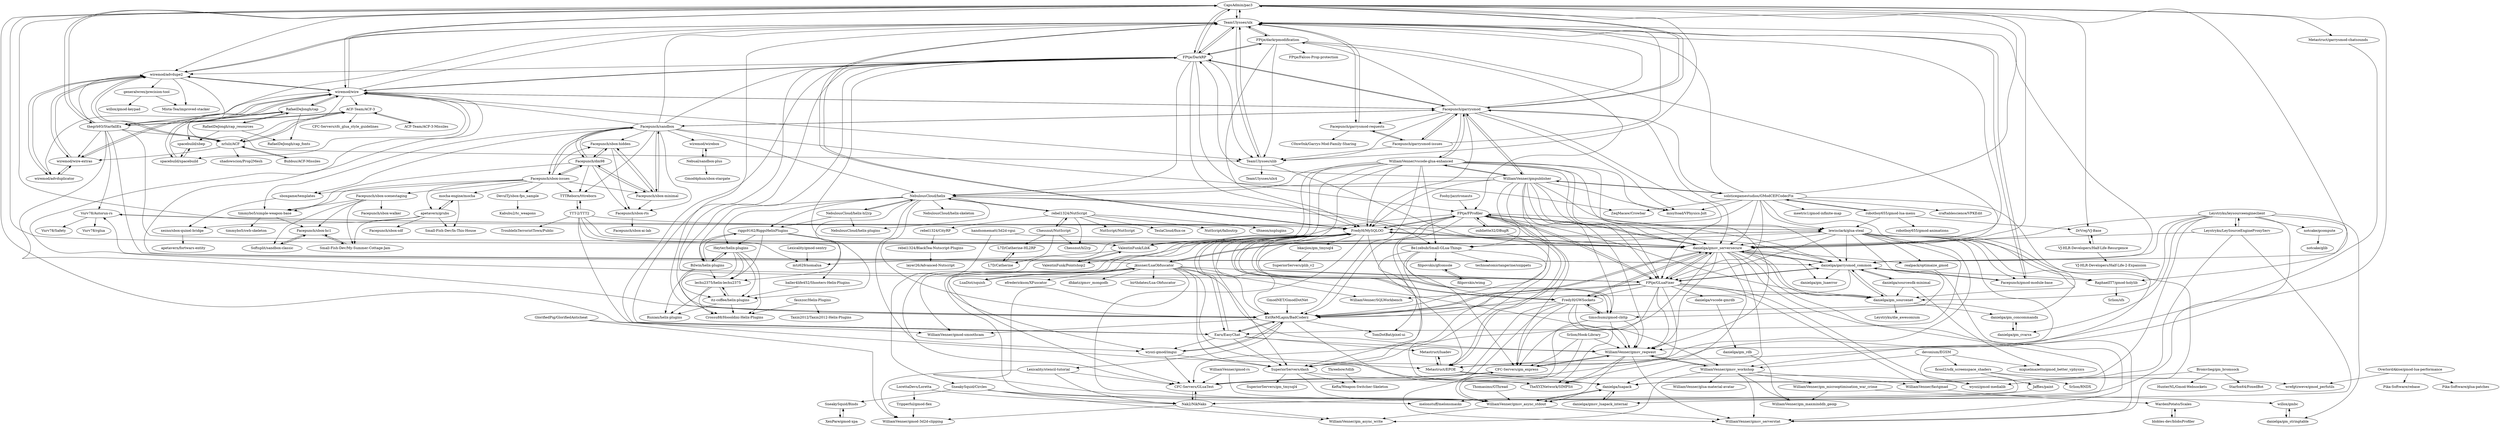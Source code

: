 digraph G {
"CapsAdmin/pac3" -> "TeamUlysses/ulx"
"CapsAdmin/pac3" -> "TeamUlysses/ulib"
"CapsAdmin/pac3" -> "wiremod/advdupe2"
"CapsAdmin/pac3" -> "FredyH/MySQLOO"
"CapsAdmin/pac3" -> "wiremod/wire"
"CapsAdmin/pac3" -> "thegrb93/StarfallEx"
"CapsAdmin/pac3" -> "ValentinFunk/LibK"
"CapsAdmin/pac3" -> "danielga/gmsv_serversecure"
"CapsAdmin/pac3" -> "Facepunch/garrysmod"
"CapsAdmin/pac3" -> "Earu/EasyChat"
"CapsAdmin/pac3" -> "danielga/garrysmod_common"
"CapsAdmin/pac3" -> "Metastruct/garrysmod-chatsounds"
"CapsAdmin/pac3" -> "FPtje/DarkRP"
"CapsAdmin/pac3" -> "DrVrej/VJ-Base"
"CapsAdmin/pac3" -> "Metastruct/EPOE"
"TTT-2/TTT2" -> "TTTReborn/tttreborn"
"TTT-2/TTT2" -> "danielga/gmsv_serversecure"
"TTT-2/TTT2" -> "FredyH/MySQLOO"
"TTT-2/TTT2" -> "Earu/EasyChat"
"TTT-2/TTT2" -> "ValentinFunk/LibK"
"TTT-2/TTT2" -> "mtz629/nomalua"
"TTT-2/TTT2" -> "TroubleInTerroristTown/Public" ["e"=1]
"SneakySquid/Circles" -> "Nak2/NikNaks"
"SneakySquid/Circles" -> "SneakySquid/Binds"
"SneakySquid/Circles" -> "melonstuff/melonsmasks"
"SneakySquid/Circles" -> "WilliamVenner/gm_async_write"
"GlorifiedPig/GlorifiedAnticheat" -> "WilliamVenner/gmod-3d2d-clipping"
"GlorifiedPig/GlorifiedAnticheat" -> "WilliamVenner/gmod-smoothcam"
"lewisclark/glua-steal" -> "danielga/gmsv_serversecure"
"lewisclark/glua-steal" -> "Vurv78/Autorun-rs"
"lewisclark/glua-steal" -> "danielga/garrysmod_common"
"lewisclark/glua-steal" -> "danielga/gm_sourcenet"
"lewisclark/glua-steal" -> "Be1zebub/Small-GLua-Things"
"lewisclark/glua-steal" -> "SuperiorServers/dash"
"lewisclark/glua-steal" -> "Earu/EasyChat"
"lewisclark/glua-steal" -> "WilliamVenner/gmsv_reqwest"
"lewisclark/glua-steal" -> "ExtReMLapin/BadCoderz"
"lewisclark/glua-steal" -> "realpack/optimaize_gmod"
"lewisclark/glua-steal" -> "WilliamVenner/gmsv_serverstat"
"lewisclark/glua-steal" -> "Facepunch/gmod-module-base"
"lewisclark/glua-steal" -> "FPtje/GLuaFixer"
"lewisclark/glua-steal" -> "RaphaelIT7/gmod-holylib"
"lewisclark/glua-steal" -> "jkusner/LuaObfuscator"
"danielga/luapack" -> "danielga/gmsv_luapack_internal"
"danielga/luapack" -> "WilliamVenner/gmsv_async_stdout"
"solsticegamestudios/GModCEFCodecFix" -> "robotboy655/gmod-lua-menu"
"solsticegamestudios/GModCEFCodecFix" -> "misyltoad/VPhysics-Jolt" ["e"=1]
"solsticegamestudios/GModCEFCodecFix" -> "lewisclark/glua-steal"
"solsticegamestudios/GModCEFCodecFix" -> "WilliamVenner/gmpublisher"
"solsticegamestudios/GModCEFCodecFix" -> "FredyH/MySQLOO"
"solsticegamestudios/GModCEFCodecFix" -> "danielga/gmsv_serversecure"
"solsticegamestudios/GModCEFCodecFix" -> "Facepunch/garrysmod"
"solsticegamestudios/GModCEFCodecFix" -> "CapsAdmin/pac3"
"solsticegamestudios/GModCEFCodecFix" -> "timschumi/gmod-chttp"
"solsticegamestudios/GModCEFCodecFix" -> "TeamUlysses/ulx"
"solsticegamestudios/GModCEFCodecFix" -> "WilliamVenner/gmsv_workshop"
"solsticegamestudios/GModCEFCodecFix" -> "FPtje/GLuaFixer"
"solsticegamestudios/GModCEFCodecFix" -> "ZeqMacaw/Crowbar" ["e"=1]
"solsticegamestudios/GModCEFCodecFix" -> "craftablescience/VPKEdit" ["e"=1]
"solsticegamestudios/GModCEFCodecFix" -> "meetric1/gmod-infinite-map" ["e"=1]
"RafaelDeJongh/cap" -> "RafaelDeJongh/cap_resources"
"RafaelDeJongh/cap" -> "RafaelDeJongh/cap_fonts"
"RafaelDeJongh/cap" -> "spacebuild/spacebuild"
"RafaelDeJongh/cap" -> "spacebuild/sbep"
"RafaelDeJongh/cap" -> "wiremod/wire"
"RafaelDeJongh/cap_resources" -> "RafaelDeJongh/cap"
"RafaelDeJongh/cap_resources" -> "RafaelDeJongh/cap_fonts"
"RafaelDeJongh/cap_resources" -> "spacebuild/sbep"
"Facepunch/garrysmod-issues" -> "Facepunch/garrysmod-requests"
"Facepunch/garrysmod-issues" -> "TeamUlysses/ulx"
"Facepunch/garrysmod-issues" -> "Facepunch/garrysmod"
"Facepunch/garrysmod-issues" -> "TeamUlysses/ulib"
"FPtje/darkrpmodification" -> "FPtje/DarkRP"
"FPtje/darkrpmodification" -> "FPtje/Falcos-Prop-protection"
"FPtje/darkrpmodification" -> "TeamUlysses/ulx"
"FPtje/darkrpmodification" -> "FredyH/MySQLOO"
"FPtje/darkrpmodification" -> "TeamUlysses/ulib"
"FPtje/darkrpmodification" -> "FPtje/FProfiler"
"FPtje/darkrpmodification" -> "danielga/gmsv_serversecure"
"FredyH/GWSockets" -> "FredyH/MySQLOO"
"FredyH/GWSockets" -> "danielga/gmsv_serversecure"
"FredyH/GWSockets" -> "timschumi/gmod-chttp"
"FredyH/GWSockets" -> "CFC-Servers/GLuaTest"
"FredyH/GWSockets" -> "WilliamVenner/gmsv_reqwest"
"FredyH/GWSockets" -> "WilliamVenner/gmsv_workshop"
"FredyH/GWSockets" -> "WilliamVenner/gmsv_serverstat"
"FredyH/GWSockets" -> "ExtReMLapin/BadCoderz"
"FredyH/GWSockets" -> "CFC-Servers/gm_express"
"wiremod/advdupe2" -> "wiremod/wire-extras"
"wiremod/advdupe2" -> "wiremod/advduplicator"
"wiremod/advdupe2" -> "wiremod/wire"
"wiremod/advdupe2" -> "nrlulz/ACF"
"wiremod/advdupe2" -> "TeamUlysses/ulx"
"wiremod/advdupe2" -> "Mista-Tea/improved-stacker"
"wiremod/advdupe2" -> "TeamUlysses/ulib"
"wiremod/advdupe2" -> "generalwrex/precision-tool"
"LorettaDevs/Loretta" -> "Tripperful/gmod-flex"
"LorettaDevs/Loretta" -> "Nak2/NikNaks"
"Facepunch/garrysmod-requests" -> "Facepunch/garrysmod-issues"
"Facepunch/garrysmod-requests" -> "C0nw0nk/Garrys-Mod-Family-Sharing"
"Facepunch/garrysmod-requests" -> "TeamUlysses/ulx"
"danielga/gmsv_luapack_internal" -> "danielga/luapack"
"Threebow/tdlib" -> "Kefta/Weapon-Switcher-Skeleton"
"Lexicality/stencil-tutorial" -> "Nak2/NikNaks"
"Lexicality/stencil-tutorial" -> "CFC-Servers/GLuaTest"
"Lexicality/stencil-tutorial" -> "WilliamVenner/gmod-3d2d-clipping"
"wyozi-gmod/imgui" -> "ExtReMLapin/BadCoderz"
"wyozi-gmod/imgui" -> "CFC-Servers/GLuaTest"
"wyozi-gmod/imgui" -> "SuperiorServers/dash"
"VJ-HLR-Developers/Half-Life-Resurgence" -> "DrVrej/VJ-Base"
"VJ-HLR-Developers/Half-Life-Resurgence" -> "VJ-HLR-Developers/Half-Life-2-Expansion"
"Chessnut/NutScript" -> "rebel1324/NutScript"
"Chessnut/NutScript" -> "Chessnut/hl2rp"
"Chessnut/NutScript" -> "L7D/Catherine"
"Chessnut/NutScript" -> "L7D/Catherine-HL2RP"
"NebulousCloud/helix-hl2rp" -> "NebulousCloud/helix"
"NebulousCloud/helix-hl2rp" -> "NebulousCloud/helix-plugins"
"NebulousCloud/helix-hl2rp" -> "riggs9162/RiggsHelixPlugins"
"ValentinFunk/LibK" -> "ValentinFunk/Pointshop2"
"ValentinFunk/LibK" -> "mtz629/nomalua"
"GmodNET/GmodDotNet" -> "ExtReMLapin/BadCoderz"
"Bromvlieg/gm_bromsock" -> "Starfox64/FoxedBot"
"Bromvlieg/gm_bromsock" -> "HunterNL/Gmod-Websockets"
"Bromvlieg/gm_bromsock" -> "wyozi/gmod-medialib"
"oubliette32/DBugR" -> "FPtje/FProfiler"
"oubliette32/DBugR" -> "danielga/luapack"
"Foohy/jazztronauts" -> "FPtje/FProfiler"
"generalwrex/precision-tool" -> "willox/gmod-keypad"
"generalwrex/precision-tool" -> "Mista-Tea/improved-stacker"
"Thomasims/GThread" -> "WilliamVenner/gmsv_async_stdout"
"ValentinFunk/Pointshop2" -> "ValentinFunk/LibK"
"handsomematt/3d2d-vgui" -> "danielga/gmsv_serversecure"
"handsomematt/3d2d-vgui" -> "SneakySquid/Circles"
"Lexicality/gmod-sentry" -> "mtz629/nomalua"
"notcake/gcompute" -> "notcake/glib"
"Tripperful/gmod-flex" -> "WilliamVenner/gmod-3d2d-clipping"
"Be1zebub/Small-GLua-Things" -> "TomDotBat/pixel-ui"
"Be1zebub/Small-GLua-Things" -> "CFC-Servers/gm_express"
"Be1zebub/Small-GLua-Things" -> "SuperiorServers/dash"
"Be1zebub/Small-GLua-Things" -> "CFC-Servers/GLuaTest"
"Be1zebub/Small-GLua-Things" -> "technoatomictangerine/snippets"
"Be1zebub/Small-GLua-Things" -> "filipovskis/gfconsole"
"Leystryku/LeySourceEngineProxyServ" -> "Leystryku/leysourceengineclient"
"Leystryku/LeySourceEngineProxyServ" -> "danielga/luapack"
"Leystryku/LeySourceEngineProxyServ" -> "danielga/gmsv_serversecure"
"Leystryku/LeySourceEngineProxyServ" -> "danielga/gmsv_luapack_internal"
"robotboy655/gmod-lua-menu" -> "robotboy655/gmod-animations" ["e"=1]
"robotboy655/gmod-lua-menu" -> "solsticegamestudios/GModCEFCodecFix"
"robotboy655/gmod-lua-menu" -> "lewisclark/glua-steal"
"robotboy655/gmod-lua-menu" -> "DrVrej/VJ-Base"
"Srlion/Hook-Library" -> "WilliamVenner/gmsv_reqwest"
"Srlion/Hook-Library" -> "CFC-Servers/gm_express"
"Srlion/Hook-Library" -> "WilliamVenner/gmsv_async_stdout"
"ACF-Team/ACF-3" -> "ACF-Team/ACF-3-Missiles"
"ACF-Team/ACF-3" -> "thegrb93/StarfallEx"
"ACF-Team/ACF-3" -> "CFC-Servers/cfc_glua_style_guidelines"
"ACF-Team/ACF-3" -> "nrlulz/ACF"
"Metastruct/EPOE" -> "Metastruct/luadev"
"Metastruct/EPOE" -> "danielga/luapack"
"Metastruct/EPOE" -> "FPtje/FProfiler"
"Metastruct/EPOE" -> "wyozi/gmod-medialib"
"FredyH/MySQLOO" -> "FredyH/GWSockets"
"FredyH/MySQLOO" -> "danielga/gmsv_serversecure"
"FredyH/MySQLOO" -> "timschumi/gmod-chttp"
"FredyH/MySQLOO" -> "bkacjios/gm_tmysql4"
"FredyH/MySQLOO" -> "Earu/EasyChat"
"FredyH/MySQLOO" -> "SuperiorServers/dash"
"FredyH/MySQLOO" -> "Metastruct/EPOE"
"FredyH/MySQLOO" -> "FPtje/FProfiler"
"FredyH/MySQLOO" -> "TeamUlysses/ulx"
"FredyH/MySQLOO" -> "ValentinFunk/LibK"
"FredyH/MySQLOO" -> "ValentinFunk/Pointshop2"
"FredyH/MySQLOO" -> "WilliamVenner/gmsv_async_stdout"
"FredyH/MySQLOO" -> "WilliamVenner/gmsv_reqwest"
"FredyH/MySQLOO" -> "ExtReMLapin/BadCoderz"
"FredyH/MySQLOO" -> "danielga/garrysmod_common"
"fauxzor/Helix-Plugins" -> "Taxin2012/Taxin2012-Helix-Plugins"
"fauxzor/Helix-Plugins" -> "Crossu88/Hoooldini-Helix-Plugins"
"lechu2375/helix-lechu2375" -> "itz-coffee/helix-plugins"
"lechu2375/helix-lechu2375" -> "Runian/helix-plugins"
"lechu2375/helix-lechu2375" -> "Crossu88/Hoooldini-Helix-Plugins"
"Heyter/helix-plugins" -> "lechu2375/helix-lechu2375"
"Heyter/helix-plugins" -> "itz-coffee/helix-plugins"
"Heyter/helix-plugins" -> "Crossu88/Hoooldini-Helix-Plugins"
"Heyter/helix-plugins" -> "Bilwin/helix-plugins"
"Heyter/helix-plugins" -> "Runian/helix-plugins"
"timschumi/gmod-chttp" -> "TheXYZNetwork/SIMPSit"
"timschumi/gmod-chttp" -> "WilliamVenner/gmsv_reqwest"
"timschumi/gmod-chttp" -> "WilliamVenner/gmsv_async_stdout"
"timschumi/gmod-chttp" -> "FredyH/MySQLOO"
"timschumi/gmod-chttp" -> "FredyH/GWSockets"
"SneakySquid/Binds" -> "XenPare/gmod-xpa"
"realpack/optimaize_gmod" -> "WilliamVenner/gmsv_serverstat"
"Bubbus/ACF-Missiles" -> "nrlulz/ACF"
"ExtReMLapin/BadCoderz" -> "wyozi-gmod/imgui"
"ExtReMLapin/BadCoderz" -> "TheXYZNetwork/SIMPSit"
"ExtReMLapin/BadCoderz" -> "TomDotBat/pixel-ui"
"ExtReMLapin/BadCoderz" -> "danielga/gmsv_serversecure"
"ExtReMLapin/BadCoderz" -> "WilliamVenner/gmod-smoothcam"
"ExtReMLapin/BadCoderz" -> "Lexicality/stencil-tutorial"
"ExtReMLapin/BadCoderz" -> "Earu/EasyChat"
"ACF-Team/ACF-3-Missiles" -> "ACF-Team/ACF-3"
"WilliamVenner/vscode-glua-enhanced" -> "WilliamVenner/gmpublisher"
"WilliamVenner/vscode-glua-enhanced" -> "NebulousCloud/helix"
"WilliamVenner/vscode-glua-enhanced" -> "WilliamVenner/gmsv_reqwest"
"WilliamVenner/vscode-glua-enhanced" -> "FPtje/GLuaFixer"
"WilliamVenner/vscode-glua-enhanced" -> "WilliamVenner/gmsv_async_stdout"
"WilliamVenner/vscode-glua-enhanced" -> "CFC-Servers/GLuaTest"
"WilliamVenner/vscode-glua-enhanced" -> "ExtReMLapin/BadCoderz"
"WilliamVenner/vscode-glua-enhanced" -> "misyltoad/VPhysics-Jolt" ["e"=1]
"WilliamVenner/vscode-glua-enhanced" -> "danielga/gmsv_serversecure"
"WilliamVenner/vscode-glua-enhanced" -> "wyozi-gmod/imgui"
"WilliamVenner/vscode-glua-enhanced" -> "Facepunch/garrysmod"
"WilliamVenner/vscode-glua-enhanced" -> "Be1zebub/Small-GLua-Things"
"WilliamVenner/vscode-glua-enhanced" -> "FredyH/MySQLOO"
"WilliamVenner/vscode-glua-enhanced" -> "danielga/garrysmod_common"
"WilliamVenner/vscode-glua-enhanced" -> "WilliamVenner/gmod-smoothcam"
"FPtje/GLuaFixer" -> "FPtje/FProfiler"
"FPtje/GLuaFixer" -> "danielga/gmsv_serversecure"
"FPtje/GLuaFixer" -> "danielga/garrysmod_common"
"FPtje/GLuaFixer" -> "ExtReMLapin/BadCoderz"
"FPtje/GLuaFixer" -> "WilliamVenner/fastgmad"
"FPtje/GLuaFixer" -> "danielga/vscode-gmrdb"
"FPtje/GLuaFixer" -> "wyozi/gmod-medialib"
"FPtje/GLuaFixer" -> "CFC-Servers/gm_express"
"FPtje/GLuaFixer" -> "FredyH/GWSockets"
"FPtje/GLuaFixer" -> "FredyH/MySQLOO"
"FPtje/GLuaFixer" -> "CFC-Servers/GLuaTest"
"FPtje/GLuaFixer" -> "danielga/gm_sourcenet"
"FPtje/GLuaFixer" -> "WilliamVenner/gmsv_reqwest"
"FPtje/GLuaFixer" -> "WilliamVenner/SQLWorkbench"
"WilliamVenner/gmpublisher" -> "WilliamVenner/vscode-glua-enhanced"
"WilliamVenner/gmpublisher" -> "Facepunch/garrysmod"
"WilliamVenner/gmpublisher" -> "misyltoad/VPhysics-Jolt" ["e"=1]
"WilliamVenner/gmpublisher" -> "FPtje/GLuaFixer"
"WilliamVenner/gmpublisher" -> "solsticegamestudios/GModCEFCodecFix"
"WilliamVenner/gmpublisher" -> "FredyH/MySQLOO"
"WilliamVenner/gmpublisher" -> "danielga/gmsv_serversecure"
"WilliamVenner/gmpublisher" -> "FPtje/DarkRP"
"WilliamVenner/gmpublisher" -> "WilliamVenner/gmsv_reqwest"
"WilliamVenner/gmpublisher" -> "NebulousCloud/helix"
"WilliamVenner/gmpublisher" -> "ExtReMLapin/BadCoderz"
"WilliamVenner/gmpublisher" -> "lewisclark/glua-steal"
"WilliamVenner/gmpublisher" -> "Be1zebub/Small-GLua-Things"
"WilliamVenner/gmpublisher" -> "timschumi/gmod-chttp"
"WilliamVenner/gmpublisher" -> "CFC-Servers/gm_express"
"timmybo5/simple-weapon-base" -> "Facepunch/sbox-hc1"
"timmybo5/simple-weapon-base" -> "timmybo5/swb-skeleton"
"Facepunch/sandbox" -> "Facepunch/dm98"
"Facepunch/sandbox" -> "Facepunch/sbox-issues"
"Facepunch/sandbox" -> "Facepunch/sbox-minimal"
"Facepunch/sandbox" -> "Facepunch/garrysmod"
"Facepunch/sandbox" -> "wiremod/wirebox"
"Facepunch/sandbox" -> "Facepunch/sbox-hidden"
"Facepunch/sandbox" -> "TTTReborn/tttreborn"
"Facepunch/sandbox" -> "Facepunch/sbox-rts"
"Facepunch/sandbox" -> "NebulousCloud/helix"
"Facepunch/sandbox" -> "timmybo5/simple-weapon-base"
"Facepunch/sandbox" -> "FPtje/DarkRP"
"Facepunch/sandbox" -> "wiremod/wire"
"Facepunch/sandbox" -> "sboxgame/templates"
"Facepunch/sandbox" -> "TeamUlysses/ulx"
"Facepunch/sandbox" -> "ZeqMacaw/Crowbar" ["e"=1]
"Vurv78/Autorun-rs" -> "Vurv78/Safety"
"Vurv78/Autorun-rs" -> "Vurv78/rglua"
"Vurv78/Autorun-rs" -> "lewisclark/glua-steal"
"wiremod/wirebox" -> "Nebual/sandbox-plus"
"Facepunch/sbox-issues" -> "Facepunch/sandbox"
"Facepunch/sbox-issues" -> "Facepunch/dm98"
"Facepunch/sbox-issues" -> "Facepunch/sbox-minimal"
"Facepunch/sbox-issues" -> "Facepunch/sbox-hidden"
"Facepunch/sbox-issues" -> "DevulTj/sbox-fps_sample"
"Facepunch/sbox-issues" -> "Facepunch/sbox-scenestaging"
"Facepunch/sbox-issues" -> "timmybo5/simple-weapon-base"
"Facepunch/sbox-issues" -> "sboxgame/templates"
"Facepunch/sbox-issues" -> "TTTReborn/tttreborn"
"Facepunch/sbox-issues" -> "apetavern/grubs"
"Facepunch/sbox-issues" -> "mocha-engine/mocha"
"Facepunch/dm98" -> "Facepunch/sbox-minimal"
"Facepunch/dm98" -> "Facepunch/sbox-hidden"
"Facepunch/dm98" -> "Facepunch/sandbox"
"Facepunch/dm98" -> "Facepunch/sbox-issues"
"Facepunch/dm98" -> "Facepunch/sbox-rts"
"Facepunch/dm98" -> "timmybo5/simple-weapon-base"
"Facepunch/dm98" -> "TTTReborn/tttreborn"
"WilliamVenner/gmsv_reqwest" -> "WilliamVenner/gmsv_serverstat"
"WilliamVenner/gmsv_reqwest" -> "WilliamVenner/gmsv_workshop"
"WilliamVenner/gmsv_reqwest" -> "WilliamVenner/gmsv_async_stdout"
"WilliamVenner/gmsv_reqwest" -> "CFC-Servers/gm_express"
"WilliamVenner/gmsv_reqwest" -> "TheXYZNetwork/SIMPSit"
"Facepunch/sbox-hidden" -> "Facepunch/dm98"
"Facepunch/sbox-hidden" -> "Facepunch/sbox-minimal"
"Facepunch/sbox-hidden" -> "Facepunch/sbox-rts"
"Facepunch/sbox-minimal" -> "Facepunch/dm98"
"Facepunch/sbox-minimal" -> "Facepunch/sbox-hidden"
"Facepunch/sbox-minimal" -> "Facepunch/sbox-rts"
"Facepunch/sbox-minimal" -> "Facepunch/sandbox"
"TTTReborn/tttreborn" -> "TTT-2/TTT2"
"Metastruct/garrysmod-chatsounds" -> "Metastruct/EPOE"
"L7D/Catherine" -> "L7D/Catherine-HL2RP"
"L7D/Catherine-HL2RP" -> "L7D/Catherine"
"Bilwin/helix-plugins" -> "riggs9162/RiggsHelixPlugins"
"Bilwin/helix-plugins" -> "lechu2375/helix-lechu2375"
"Bilwin/helix-plugins" -> "Heyter/helix-plugins"
"Bilwin/helix-plugins" -> "itz-coffee/helix-plugins"
"Bilwin/helix-plugins" -> "Crossu88/Hoooldini-Helix-Plugins"
"riggs9162/RiggsHelixPlugins" -> "Bilwin/helix-plugins"
"riggs9162/RiggsHelixPlugins" -> "lechu2375/helix-lechu2375"
"riggs9162/RiggsHelixPlugins" -> "baller4life452/Shooters-Helix-Plugins"
"riggs9162/RiggsHelixPlugins" -> "itz-coffee/helix-plugins"
"riggs9162/RiggsHelixPlugins" -> "Heyter/helix-plugins"
"baller4life452/Shooters-Helix-Plugins" -> "itz-coffee/helix-plugins"
"itz-coffee/helix-plugins" -> "Runian/helix-plugins"
"itz-coffee/helix-plugins" -> "lechu2375/helix-lechu2375"
"itz-coffee/helix-plugins" -> "Crossu88/Hoooldini-Helix-Plugins"
"WilliamVenner/gmsv_async_stdout" -> "WilliamVenner/gm_async_write"
"WilliamVenner/gmsv_async_stdout" -> "danielga/luapack"
"WilliamVenner/gmsv_async_stdout" -> "WilliamVenner/gmsv_serverstat"
"Nebual/sandbox-plus" -> "wiremod/wirebox"
"Nebual/sandbox-plus" -> "Gmod4phun/sbox-stargate"
"XenPare/gmod-xpa" -> "SneakySquid/Binds"
"danielga/gm_rdb" -> "WilliamVenner/gm_maxminddb_geoip"
"danielga/vscode-gmrdb" -> "danielga/gm_rdb"
"Facepunch/sbox-rts" -> "Facepunch/sbox-ai-lab"
"willox/gmbc" -> "danielga/gm_stringtable"
"filipovskis/gfconsole" -> "filipovskis/wimg"
"Nak2/NikNaks" -> "WilliamVenner/gmod-3d2d-clipping"
"Nak2/NikNaks" -> "CFC-Servers/GLuaTest"
"Nak2/NikNaks" -> "WilliamVenner/gm_async_write"
"apetavern/grubs" -> "Small-Fish-Dev/In-This-House"
"apetavern/grubs" -> "mocha-engine/mocha"
"apetavern/grubs" -> "Facepunch/sbox-sdf"
"apetavern/grubs" -> "Small-Fish-Dev/My-Summer-Cottage-Jam"
"apetavern/grubs" -> "xezno/sbox-quixel-bridge"
"OverlordAkise/gmod-lua-performance" -> "Pika-Software/rebase"
"OverlordAkise/gmod-lua-performance" -> "Pika-Software/glua-patches"
"OverlordAkise/gmod-lua-performance" -> "wrefgtzweve/gmod_perfutils"
"mocha-engine/mocha" -> "apetavern/grubs"
"mocha-engine/mocha" -> "Small-Fish-Dev/In-This-House"
"wiremod/wire" -> "wiremod/advdupe2"
"wiremod/wire" -> "wiremod/wire-extras"
"wiremod/wire" -> "thegrb93/StarfallEx"
"wiremod/wire" -> "wiremod/advduplicator"
"wiremod/wire" -> "Facepunch/garrysmod"
"wiremod/wire" -> "TeamUlysses/ulx"
"wiremod/wire" -> "CapsAdmin/pac3"
"wiremod/wire" -> "nrlulz/ACF"
"wiremod/wire" -> "spacebuild/spacebuild"
"wiremod/wire" -> "RafaelDeJongh/cap"
"wiremod/wire" -> "ACF-Team/ACF-3"
"wiremod/wire" -> "FPtje/DarkRP"
"wiremod/wire" -> "TeamUlysses/ulib"
"wiremod/wire" -> "FPtje/GLuaFixer"
"wiremod/wire" -> "danielga/garrysmod_common"
"danielga/gm_sourcenet" -> "danielga/garrysmod_common"
"danielga/gm_sourcenet" -> "danielga/gmsv_serversecure"
"danielga/gm_sourcenet" -> "danielga/gm_concommandx"
"danielga/gm_sourcenet" -> "Leystryku/die_awesomium"
"WilliamVenner/gm_microoptimisation_war_crime" -> "WilliamVenner/gm_maxminddb_geoip"
"WilliamVenner/gm_microoptimisation_war_crime" -> "willox/gmbc"
"WilliamVenner/gmsv_workshop" -> "WilliamVenner/gm_async_write"
"WilliamVenner/gmsv_workshop" -> "WilliamVenner/gmsv_reqwest"
"WilliamVenner/gmsv_workshop" -> "WilliamVenner/gmsv_serverstat"
"WilliamVenner/gmsv_workshop" -> "WilliamVenner/fastgmad"
"WilliamVenner/gmsv_workshop" -> "WilliamVenner/gm_maxminddb_geoip"
"WilliamVenner/gmsv_workshop" -> "WilliamVenner/gm_microoptimisation_war_crime"
"WilliamVenner/gmsv_workshop" -> "WilliamVenner/glua-material-avatar"
"danielga/gmsv_serversecure" -> "danielga/gm_sourcenet"
"danielga/gmsv_serversecure" -> "danielga/garrysmod_common"
"danielga/gmsv_serversecure" -> "WilliamVenner/gmsv_reqwest"
"danielga/gmsv_serversecure" -> "WilliamVenner/gmsv_serverstat"
"danielga/gmsv_serversecure" -> "WilliamVenner/gmsv_async_stdout"
"danielga/gmsv_serversecure" -> "FredyH/MySQLOO"
"danielga/gmsv_serversecure" -> "SuperiorServers/dash"
"danielga/gmsv_serversecure" -> "danielga/gm_luaerror"
"danielga/gmsv_serversecure" -> "ExtReMLapin/BadCoderz"
"danielga/gmsv_serversecure" -> "FredyH/GWSockets"
"danielga/gmsv_serversecure" -> "danielga/luapack"
"danielga/gmsv_serversecure" -> "FPtje/FProfiler"
"danielga/gmsv_serversecure" -> "realpack/optimaize_gmod"
"danielga/gmsv_serversecure" -> "TheXYZNetwork/SIMPSit"
"danielga/gmsv_serversecure" -> "FPtje/GLuaFixer"
"WilliamVenner/gmod-rs" -> "WilliamVenner/gmsv_async_stdout"
"WilliamVenner/gmod-rs" -> "CFC-Servers/GLuaTest"
"thegrb93/StarfallEx" -> "wiremod/wire"
"thegrb93/StarfallEx" -> "wiremod/wire-extras"
"thegrb93/StarfallEx" -> "ACF-Team/ACF-3"
"thegrb93/StarfallEx" -> "wiremod/advdupe2"
"thegrb93/StarfallEx" -> "TeamUlysses/ulx"
"thegrb93/StarfallEx" -> "CapsAdmin/pac3"
"thegrb93/StarfallEx" -> "nrlulz/ACF"
"thegrb93/StarfallEx" -> "danielga/gmsv_serversecure"
"thegrb93/StarfallEx" -> "danielga/garrysmod_common"
"thegrb93/StarfallEx" -> "ExtReMLapin/BadCoderz"
"thegrb93/StarfallEx" -> "Vurv78/Autorun-rs"
"danielga/garrysmod_common" -> "danielga/sourcesdk-minimal"
"danielga/garrysmod_common" -> "danielga/gm_sourcenet"
"danielga/garrysmod_common" -> "danielga/gmsv_serversecure"
"danielga/garrysmod_common" -> "danielga/gm_luaerror"
"danielga/garrysmod_common" -> "Facepunch/gmod-module-base"
"danielga/garrysmod_common" -> "FPtje/GLuaFixer"
"danielga/garrysmod_common" -> "ExtReMLapin/BadCoderz"
"danielga/garrysmod_common" -> "RaphaelIT7/gmod-holylib"
"TeamUlysses/ulx" -> "TeamUlysses/ulib"
"TeamUlysses/ulx" -> "wiremod/advdupe2"
"TeamUlysses/ulx" -> "CapsAdmin/pac3"
"TeamUlysses/ulx" -> "FredyH/MySQLOO"
"TeamUlysses/ulx" -> "Facepunch/gmod-module-base"
"TeamUlysses/ulx" -> "danielga/gmsv_serversecure"
"TeamUlysses/ulx" -> "ExtReMLapin/BadCoderz"
"TeamUlysses/ulx" -> "Facepunch/garrysmod-requests"
"TeamUlysses/ulx" -> "FPtje/darkrpmodification"
"TeamUlysses/ulx" -> "FPtje/DarkRP"
"TeamUlysses/ulx" -> "danielga/garrysmod_common"
"TeamUlysses/ulib" -> "TeamUlysses/ulx"
"TeamUlysses/ulib" -> "TeamUlysses/ulx4"
"TeamUlysses/ulib" -> "danielga/gmsv_serversecure"
"wiremod/advduplicator" -> "wiremod/wire-extras"
"wiremod/advduplicator" -> "wiremod/advdupe2"
"Metastruct/luadev" -> "Metastruct/EPOE"
"bkacjios/gm_tmysql4" -> "SuperiorServers/plib_v2"
"danielga/gm_stringtable" -> "willox/gmbc"
"CFC-Servers/GLuaTest" -> "CFC-Servers/gm_express"
"CFC-Servers/GLuaTest" -> "Nak2/NikNaks"
"filipovskis/wimg" -> "filipovskis/gfconsole"
"xezno/sbox-quixel-bridge" -> "apetavern/fortwars-entity"
"danielga/gm_cvarsx" -> "danielga/gm_concommandx"
"danielga/gm_concommandx" -> "danielga/gm_cvarsx"
"Leystryku/leysourceengineclient" -> "Leystryku/LeySourceEngineProxyServ"
"Leystryku/leysourceengineclient" -> "danielga/garrysmod_common"
"Leystryku/leysourceengineclient" -> "danielga/gm_sourcenet"
"Leystryku/leysourceengineclient" -> "notcake/gcompute"
"Leystryku/leysourceengineclient" -> "danielga/gmsv_serversecure"
"Leystryku/leysourceengineclient" -> "Nak2/NikNaks"
"Leystryku/leysourceengineclient" -> "danielga/gm_stringtable"
"Leystryku/leysourceengineclient" -> "RaphaelIT7/gmod-holylib"
"Leystryku/leysourceengineclient" -> "danielga/gm_cvarsx"
"Leystryku/leysourceengineclient" -> "danielga/luapack"
"danielga/sourcesdk-minimal" -> "danielga/garrysmod_common"
"danielga/sourcesdk-minimal" -> "danielga/gm_sourcenet"
"danielga/sourcesdk-minimal" -> "miguelmazetto/gmod_better_vphysics"
"spacebuild/spacebuild" -> "spacebuild/sbep"
"spacebuild/spacebuild" -> "RafaelDeJongh/cap"
"FPtje/FProfiler" -> "oubliette32/DBugR"
"FPtje/FProfiler" -> "FPtje/GLuaFixer"
"FPtje/FProfiler" -> "danielga/gmsv_serversecure"
"FPtje/FProfiler" -> "Metastruct/EPOE"
"FPtje/FProfiler" -> "FredyH/MySQLOO"
"FPtje/FProfiler" -> "ExtReMLapin/BadCoderz"
"FPtje/FProfiler" -> "ValentinFunk/LibK"
"FPtje/FProfiler" -> "danielga/garrysmod_common"
"FPtje/FProfiler" -> "FredyH/GWSockets"
"FPtje/FProfiler" -> "SuperiorServers/dash"
"FPtje/FProfiler" -> "danielga/gm_sourcenet"
"LuaDist/squish" -> "jkusner/LuaObfuscator"
"DrVrej/VJ-Base" -> "VJ-HLR-Developers/Half-Life-Resurgence"
"spacebuild/sbep" -> "spacebuild/spacebuild"
"sboxgame/templates" -> "xezno/sbox-quixel-bridge"
"CFC-Servers/gm_express" -> "CFC-Servers/GLuaTest"
"CFC-Servers/gm_express" -> "WilliamVenner/gmsv_reqwest"
"DevulTj/sbox-fps_sample" -> "Kabubu2/tc_weapons"
"jkusner/LuaObfuscator" -> "ExtReMLapin/BadCoderz"
"jkusner/LuaObfuscator" -> "danielga/luapack"
"jkusner/LuaObfuscator" -> "efrederickson/XFuscator" ["e"=1]
"jkusner/LuaObfuscator" -> "WilliamVenner/gmsv_reqwest"
"jkusner/LuaObfuscator" -> "WilliamVenner/gmsv_async_stdout"
"jkusner/LuaObfuscator" -> "LuaDist/squish"
"jkusner/LuaObfuscator" -> "WilliamVenner/SQLWorkbench"
"jkusner/LuaObfuscator" -> "lewisclark/glua-steal"
"jkusner/LuaObfuscator" -> "SuperiorServers/dash"
"jkusner/LuaObfuscator" -> "FPtje/GLuaFixer"
"jkusner/LuaObfuscator" -> "CFC-Servers/GLuaTest"
"jkusner/LuaObfuscator" -> "Vurv78/Autorun-rs"
"jkusner/LuaObfuscator" -> "dhkatz/gmsv_mongodb"
"jkusner/LuaObfuscator" -> "birthdates/Lua-Obfuscator" ["e"=1]
"devonium/EGSM" -> "WilliamVenner/gmsv_workshop"
"devonium/EGSM" -> "ficool2/sdk_screenspace_shaders"
"devonium/EGSM" -> "Nak2/NikNaks"
"devonium/EGSM" -> "miguelmazetto/gmod_better_vphysics"
"SuperiorServers/dash" -> "SuperiorServers/gm_tmysql4"
"SuperiorServers/dash" -> "Kefta/Weapon-Switcher-Skeleton"
"SuperiorServers/dash" -> "WilliamVenner/gmsv_async_stdout"
"SuperiorServers/dash" -> "TheXYZNetwork/SIMPSit"
"FPtje/DarkRP" -> "FPtje/darkrpmodification"
"FPtje/DarkRP" -> "Facepunch/garrysmod"
"FPtje/DarkRP" -> "TeamUlysses/ulx"
"FPtje/DarkRP" -> "FredyH/MySQLOO"
"FPtje/DarkRP" -> "TeamUlysses/ulib"
"FPtje/DarkRP" -> "danielga/gmsv_serversecure"
"FPtje/DarkRP" -> "FPtje/GLuaFixer"
"FPtje/DarkRP" -> "wiremod/wire"
"FPtje/DarkRP" -> "FPtje/FProfiler"
"FPtje/DarkRP" -> "wiremod/advdupe2"
"FPtje/DarkRP" -> "Metastruct/EPOE"
"FPtje/DarkRP" -> "CapsAdmin/pac3"
"FPtje/DarkRP" -> "NebulousCloud/helix"
"FPtje/DarkRP" -> "Earu/EasyChat"
"FPtje/DarkRP" -> "ExtReMLapin/BadCoderz"
"wiremod/wire-extras" -> "wiremod/advdupe2"
"wiremod/wire-extras" -> "wiremod/advduplicator"
"wiremod/wire-extras" -> "wiremod/wire"
"WilliamVenner/fastgmad" -> "WardenPotato/Scales"
"Facepunch/sbox-scenestaging" -> "Facepunch/sbox-hc1"
"Facepunch/sbox-scenestaging" -> "Softsplit/sandbox-classic"
"Facepunch/sbox-scenestaging" -> "Facepunch/sbox-walker"
"Facepunch/sbox-scenestaging" -> "Small-Fish-Dev/My-Summer-Cottage-Jam"
"Facepunch/sbox-scenestaging" -> "timmybo5/simple-weapon-base"
"Facepunch/garrysmod" -> "FPtje/DarkRP"
"Facepunch/garrysmod" -> "TeamUlysses/ulx"
"Facepunch/garrysmod" -> "Facepunch/sandbox"
"Facepunch/garrysmod" -> "wiremod/wire"
"Facepunch/garrysmod" -> "Facepunch/garrysmod-issues"
"Facepunch/garrysmod" -> "WilliamVenner/gmpublisher"
"Facepunch/garrysmod" -> "FredyH/MySQLOO"
"Facepunch/garrysmod" -> "CapsAdmin/pac3"
"Facepunch/garrysmod" -> "TeamUlysses/ulib"
"Facepunch/garrysmod" -> "danielga/gmsv_serversecure"
"Facepunch/garrysmod" -> "Facepunch/garrysmod-requests"
"Facepunch/garrysmod" -> "FPtje/GLuaFixer"
"Facepunch/garrysmod" -> "WilliamVenner/vscode-glua-enhanced"
"Facepunch/garrysmod" -> "misyltoad/VPhysics-Jolt" ["e"=1]
"Facepunch/garrysmod" -> "FPtje/darkrpmodification"
"Small-Fish-Dev/My-Summer-Cottage-Jam" -> "Facepunch/sbox-hc1"
"rebel1324/NutScript" -> "rebel1324/CityRP"
"rebel1324/NutScript" -> "tltneon/nsplugins"
"rebel1324/NutScript" -> "NutScript/NutScript"
"rebel1324/NutScript" -> "NebulousCloud/helix"
"rebel1324/NutScript" -> "Chessnut/NutScript"
"rebel1324/NutScript" -> "TeslaCloud/flux-ce"
"rebel1324/NutScript" -> "Chessnut/hl2rp"
"rebel1324/NutScript" -> "NutScript/falloutrp"
"WardenPotato/Scales" -> "blobles-dev/blobsProfiler"
"nrlulz/ACF" -> "Bubbus/ACF-Missiles"
"nrlulz/ACF" -> "wiremod/advdupe2"
"nrlulz/ACF" -> "wiremod/wire-extras"
"nrlulz/ACF" -> "ACF-Team/ACF-3"
"nrlulz/ACF" -> "shadowscion/Prop2Mesh"
"Softsplit/sandbox-classic" -> "Facepunch/sbox-hc1"
"RaphaelIT7/gmod-holylib" -> "Srlion/sfs"
"Facepunch/gmod-module-base" -> "danielga/garrysmod_common"
"Facepunch/gmod-module-base" -> "TeamUlysses/ulx"
"Facepunch/sbox-hc1" -> "Softsplit/sandbox-classic"
"Facepunch/sbox-hc1" -> "Small-Fish-Dev/My-Summer-Cottage-Jam"
"Jaffies/paint" -> "melonstuff/melonsmasks"
"blobles-dev/blobsProfiler" -> "WardenPotato/Scales"
"ficool2/sdk_screenspace_shaders" -> "Srlion/RNDX"
"ficool2/sdk_screenspace_shaders" -> "wrefgtzweve/gmod_perfutils"
"ficool2/sdk_screenspace_shaders" -> "Jaffies/paint"
"NebulousCloud/helix" -> "NebulousCloud/helix-hl2rp"
"NebulousCloud/helix" -> "rebel1324/NutScript"
"NebulousCloud/helix" -> "danielga/gmsv_serversecure"
"NebulousCloud/helix" -> "Bilwin/helix-plugins"
"NebulousCloud/helix" -> "ExtReMLapin/BadCoderz"
"NebulousCloud/helix" -> "wyozi-gmod/imgui"
"NebulousCloud/helix" -> "NebulousCloud/helix-plugins"
"NebulousCloud/helix" -> "riggs9162/RiggsHelixPlugins"
"NebulousCloud/helix" -> "NebulousCloud/helix-skeleton"
"NebulousCloud/helix" -> "Be1zebub/Small-GLua-Things"
"NebulousCloud/helix" -> "Heyter/helix-plugins"
"NebulousCloud/helix" -> "lechu2375/helix-lechu2375"
"rebel1324/BlackTea-Nutscript-Plugins" -> "layer26/Advanced-Nutscript"
"rebel1324/CityRP" -> "rebel1324/BlackTea-Nutscript-Plugins"
"Earu/EasyChat" -> "ExtReMLapin/BadCoderz"
"Earu/EasyChat" -> "WilliamVenner/gmsv_reqwest"
"Earu/EasyChat" -> "FredyH/MySQLOO"
"Earu/EasyChat" -> "SuperiorServers/dash"
"Earu/EasyChat" -> "Metastruct/luadev"
"Earu/EasyChat" -> "wyozi-gmod/imgui"
"CapsAdmin/pac3" ["l"="-56.584,16.622"]
"TeamUlysses/ulx" ["l"="-56.57,16.627"]
"TeamUlysses/ulib" ["l"="-56.563,16.642"]
"wiremod/advdupe2" ["l"="-56.601,16.653"]
"FredyH/MySQLOO" ["l"="-56.586,16.586"]
"wiremod/wire" ["l"="-56.574,16.656"]
"thegrb93/StarfallEx" ["l"="-56.601,16.632"]
"ValentinFunk/LibK" ["l"="-56.624,16.609"]
"danielga/gmsv_serversecure" ["l"="-56.561,16.571"]
"Facepunch/garrysmod" ["l"="-56.547,16.626"]
"Earu/EasyChat" ["l"="-56.601,16.584"]
"danielga/garrysmod_common" ["l"="-56.553,16.584"]
"Metastruct/garrysmod-chatsounds" ["l"="-56.645,16.616"]
"FPtje/DarkRP" ["l"="-56.573,16.609"]
"DrVrej/VJ-Base" ["l"="-56.493,16.653"]
"Metastruct/EPOE" ["l"="-56.62,16.585"]
"TTT-2/TTT2" ["l"="-56.621,16.635"]
"TTTReborn/tttreborn" ["l"="-56.603,16.7"]
"mtz629/nomalua" ["l"="-56.666,16.632"]
"TroubleInTerroristTown/Public" ["l"="-56.801,17.891"]
"SneakySquid/Circles" ["l"="-56.522,16.435"]
"Nak2/NikNaks" ["l"="-56.542,16.464"]
"SneakySquid/Binds" ["l"="-56.519,16.399"]
"melonstuff/melonsmasks" ["l"="-56.493,16.401"]
"WilliamVenner/gm_async_write" ["l"="-56.537,16.482"]
"GlorifiedPig/GlorifiedAnticheat" ["l"="-56.587,16.453"]
"WilliamVenner/gmod-3d2d-clipping" ["l"="-56.566,16.444"]
"WilliamVenner/gmod-smoothcam" ["l"="-56.586,16.51"]
"lewisclark/glua-steal" ["l"="-56.574,16.559"]
"Vurv78/Autorun-rs" ["l"="-56.632,16.566"]
"danielga/gm_sourcenet" ["l"="-56.533,16.551"]
"Be1zebub/Small-GLua-Things" ["l"="-56.566,16.525"]
"SuperiorServers/dash" ["l"="-56.605,16.546"]
"WilliamVenner/gmsv_reqwest" ["l"="-56.559,16.541"]
"ExtReMLapin/BadCoderz" ["l"="-56.584,16.563"]
"realpack/optimaize_gmod" ["l"="-56.535,16.535"]
"WilliamVenner/gmsv_serverstat" ["l"="-56.546,16.536"]
"Facepunch/gmod-module-base" ["l"="-56.559,16.6"]
"FPtje/GLuaFixer" ["l"="-56.571,16.574"]
"RaphaelIT7/gmod-holylib" ["l"="-56.519,16.536"]
"jkusner/LuaObfuscator" ["l"="-56.607,16.529"]
"danielga/luapack" ["l"="-56.588,16.526"]
"danielga/gmsv_luapack_internal" ["l"="-56.584,16.498"]
"WilliamVenner/gmsv_async_stdout" ["l"="-56.577,16.524"]
"solsticegamestudios/GModCEFCodecFix" ["l"="-56.536,16.599"]
"robotboy655/gmod-lua-menu" ["l"="-56.508,16.616"]
"misyltoad/VPhysics-Jolt" ["l"="-56.025,16.97"]
"WilliamVenner/gmpublisher" ["l"="-56.533,16.575"]
"timschumi/gmod-chttp" ["l"="-56.561,16.559"]
"WilliamVenner/gmsv_workshop" ["l"="-56.513,16.522"]
"ZeqMacaw/Crowbar" ["l"="-56.037,16.941"]
"craftablescience/VPKEdit" ["l"="-56.061,16.954"]
"meetric1/gmod-infinite-map" ["l"="-55.976,17.099"]
"RafaelDeJongh/cap" ["l"="-56.518,16.69"]
"RafaelDeJongh/cap_resources" ["l"="-56.492,16.713"]
"RafaelDeJongh/cap_fonts" ["l"="-56.488,16.698"]
"spacebuild/spacebuild" ["l"="-56.533,16.699"]
"spacebuild/sbep" ["l"="-56.51,16.713"]
"Facepunch/garrysmod-issues" ["l"="-56.53,16.65"]
"Facepunch/garrysmod-requests" ["l"="-56.542,16.664"]
"FPtje/darkrpmodification" ["l"="-56.595,16.609"]
"FPtje/Falcos-Prop-protection" ["l"="-56.647,16.635"]
"FPtje/FProfiler" ["l"="-56.6,16.569"]
"FredyH/GWSockets" ["l"="-56.567,16.546"]
"CFC-Servers/GLuaTest" ["l"="-56.567,16.51"]
"CFC-Servers/gm_express" ["l"="-56.55,16.524"]
"wiremod/wire-extras" ["l"="-56.603,16.669"]
"wiremod/advduplicator" ["l"="-56.59,16.677"]
"nrlulz/ACF" ["l"="-56.627,16.668"]
"Mista-Tea/improved-stacker" ["l"="-56.642,16.661"]
"generalwrex/precision-tool" ["l"="-56.656,16.67"]
"LorettaDevs/Loretta" ["l"="-56.553,16.411"]
"Tripperful/gmod-flex" ["l"="-56.574,16.412"]
"C0nw0nk/Garrys-Mod-Family-Sharing" ["l"="-56.527,16.714"]
"Threebow/tdlib" ["l"="-56.693,16.482"]
"Kefta/Weapon-Switcher-Skeleton" ["l"="-56.664,16.505"]
"Lexicality/stencil-tutorial" ["l"="-56.566,16.48"]
"wyozi-gmod/imgui" ["l"="-56.58,16.544"]
"VJ-HLR-Developers/Half-Life-Resurgence" ["l"="-56.461,16.672"]
"VJ-HLR-Developers/Half-Life-2-Expansion" ["l"="-56.437,16.688"]
"Chessnut/NutScript" ["l"="-56.362,16.599"]
"rebel1324/NutScript" ["l"="-56.401,16.609"]
"Chessnut/hl2rp" ["l"="-56.38,16.596"]
"L7D/Catherine" ["l"="-56.335,16.589"]
"L7D/Catherine-HL2RP" ["l"="-56.335,16.603"]
"NebulousCloud/helix-hl2rp" ["l"="-56.462,16.586"]
"NebulousCloud/helix" ["l"="-56.492,16.588"]
"NebulousCloud/helix-plugins" ["l"="-56.452,16.601"]
"riggs9162/RiggsHelixPlugins" ["l"="-56.441,16.585"]
"ValentinFunk/Pointshop2" ["l"="-56.639,16.599"]
"GmodNET/GmodDotNet" ["l"="-56.649,16.541"]
"Bromvlieg/gm_bromsock" ["l"="-56.729,16.565"]
"Starfox64/FoxedBot" ["l"="-56.757,16.57"]
"HunterNL/Gmod-Websockets" ["l"="-56.756,16.551"]
"wyozi/gmod-medialib" ["l"="-56.661,16.573"]
"oubliette32/DBugR" ["l"="-56.625,16.539"]
"Foohy/jazztronauts" ["l"="-56.675,16.535"]
"willox/gmod-keypad" ["l"="-56.688,16.684"]
"Thomasims/GThread" ["l"="-56.614,16.482"]
"handsomematt/3d2d-vgui" ["l"="-56.522,16.483"]
"Lexicality/gmod-sentry" ["l"="-56.705,16.643"]
"notcake/gcompute" ["l"="-56.508,16.459"]
"notcake/glib" ["l"="-56.489,16.431"]
"TomDotBat/pixel-ui" ["l"="-56.605,16.513"]
"technoatomictangerine/snippets" ["l"="-56.597,16.491"]
"filipovskis/gfconsole" ["l"="-56.601,16.468"]
"Leystryku/LeySourceEngineProxyServ" ["l"="-56.553,16.506"]
"Leystryku/leysourceengineclient" ["l"="-56.53,16.509"]
"robotboy655/gmod-animations" ["l"="-21.073,-27.444"]
"Srlion/Hook-Library" ["l"="-56.563,16.495"]
"ACF-Team/ACF-3" ["l"="-56.62,16.681"]
"ACF-Team/ACF-3-Missiles" ["l"="-56.632,16.703"]
"CFC-Servers/cfc_glua_style_guidelines" ["l"="-56.651,16.713"]
"Metastruct/luadev" ["l"="-56.644,16.584"]
"bkacjios/gm_tmysql4" ["l"="-56.662,16.597"]
"fauxzor/Helix-Plugins" ["l"="-56.381,16.546"]
"Taxin2012/Taxin2012-Helix-Plugins" ["l"="-56.36,16.536"]
"Crossu88/Hoooldini-Helix-Plugins" ["l"="-56.414,16.56"]
"lechu2375/helix-lechu2375" ["l"="-56.435,16.573"]
"itz-coffee/helix-plugins" ["l"="-56.421,16.571"]
"Runian/helix-plugins" ["l"="-56.423,16.554"]
"Heyter/helix-plugins" ["l"="-56.44,16.562"]
"Bilwin/helix-plugins" ["l"="-56.447,16.571"]
"TheXYZNetwork/SIMPSit" ["l"="-56.591,16.55"]
"XenPare/gmod-xpa" ["l"="-56.519,16.378"]
"Bubbus/ACF-Missiles" ["l"="-56.648,16.687"]
"WilliamVenner/vscode-glua-enhanced" ["l"="-56.547,16.558"]
"WilliamVenner/fastgmad" ["l"="-56.503,16.566"]
"danielga/vscode-gmrdb" ["l"="-56.491,16.554"]
"WilliamVenner/SQLWorkbench" ["l"="-56.62,16.552"]
"timmybo5/simple-weapon-base" ["l"="-56.608,16.763"]
"Facepunch/sbox-hc1" ["l"="-56.627,16.804"]
"timmybo5/swb-skeleton" ["l"="-56.635,16.771"]
"Facepunch/sandbox" ["l"="-56.564,16.702"]
"Facepunch/dm98" ["l"="-56.586,16.734"]
"Facepunch/sbox-issues" ["l"="-56.584,16.759"]
"Facepunch/sbox-minimal" ["l"="-56.566,16.73"]
"wiremod/wirebox" ["l"="-56.52,16.749"]
"Facepunch/sbox-hidden" ["l"="-56.569,16.744"]
"Facepunch/sbox-rts" ["l"="-56.552,16.744"]
"sboxgame/templates" ["l"="-56.557,16.764"]
"Vurv78/Safety" ["l"="-56.676,16.558"]
"Vurv78/rglua" ["l"="-56.689,16.57"]
"Nebual/sandbox-plus" ["l"="-56.501,16.768"]
"DevulTj/sbox-fps_sample" ["l"="-56.593,16.798"]
"Facepunch/sbox-scenestaging" ["l"="-56.618,16.791"]
"apetavern/grubs" ["l"="-56.578,16.81"]
"mocha-engine/mocha" ["l"="-56.569,16.798"]
"baller4life452/Shooters-Helix-Plugins" ["l"="-56.414,16.586"]
"Gmod4phun/sbox-stargate" ["l"="-56.485,16.787"]
"danielga/gm_rdb" ["l"="-56.459,16.535"]
"WilliamVenner/gm_maxminddb_geoip" ["l"="-56.471,16.516"]
"Facepunch/sbox-ai-lab" ["l"="-56.532,16.774"]
"willox/gmbc" ["l"="-56.469,16.475"]
"danielga/gm_stringtable" ["l"="-56.492,16.482"]
"filipovskis/wimg" ["l"="-56.614,16.448"]
"Small-Fish-Dev/In-This-House" ["l"="-56.563,16.821"]
"Facepunch/sbox-sdf" ["l"="-56.576,16.84"]
"Small-Fish-Dev/My-Summer-Cottage-Jam" ["l"="-56.61,16.814"]
"xezno/sbox-quixel-bridge" ["l"="-56.549,16.805"]
"OverlordAkise/gmod-lua-performance" ["l"="-56.401,16.329"]
"Pika-Software/rebase" ["l"="-56.4,16.306"]
"Pika-Software/glua-patches" ["l"="-56.38,16.317"]
"wrefgtzweve/gmod_perfutils" ["l"="-56.421,16.359"]
"danielga/gm_concommandx" ["l"="-56.501,16.516"]
"Leystryku/die_awesomium" ["l"="-56.486,16.537"]
"WilliamVenner/gm_microoptimisation_war_crime" ["l"="-56.474,16.495"]
"WilliamVenner/glua-material-avatar" ["l"="-56.459,16.505"]
"danielga/gm_luaerror" ["l"="-56.513,16.59"]
"WilliamVenner/gmod-rs" ["l"="-56.583,16.478"]
"danielga/sourcesdk-minimal" ["l"="-56.51,16.55"]
"TeamUlysses/ulx4" ["l"="-56.556,16.676"]
"SuperiorServers/plib_v2" ["l"="-56.695,16.604"]
"apetavern/fortwars-entity" ["l"="-56.536,16.827"]
"danielga/gm_cvarsx" ["l"="-56.503,16.498"]
"miguelmazetto/gmod_better_vphysics" ["l"="-56.486,16.495"]
"LuaDist/squish" ["l"="-56.639,16.49"]
"Kabubu2/tc_weapons" ["l"="-56.595,16.827"]
"efrederickson/XFuscator" ["l"="-53.214,5.915"]
"dhkatz/gmsv_mongodb" ["l"="-56.635,16.507"]
"birthdates/Lua-Obfuscator" ["l"="-53.19,5.884"]
"devonium/EGSM" ["l"="-56.486,16.457"]
"ficool2/sdk_screenspace_shaders" ["l"="-56.447,16.397"]
"SuperiorServers/gm_tmysql4" ["l"="-56.647,16.52"]
"WardenPotato/Scales" ["l"="-56.468,16.599"]
"Softsplit/sandbox-classic" ["l"="-56.642,16.804"]
"Facepunch/sbox-walker" ["l"="-56.635,16.821"]
"rebel1324/CityRP" ["l"="-56.355,16.632"]
"tltneon/nsplugins" ["l"="-56.397,16.637"]
"NutScript/NutScript" ["l"="-56.369,16.619"]
"TeslaCloud/flux-ce" ["l"="-56.379,16.637"]
"NutScript/falloutrp" ["l"="-56.384,16.619"]
"blobles-dev/blobsProfiler" ["l"="-56.451,16.615"]
"shadowscion/Prop2Mesh" ["l"="-56.664,16.687"]
"Srlion/sfs" ["l"="-56.485,16.52"]
"Jaffies/paint" ["l"="-56.469,16.382"]
"Srlion/RNDX" ["l"="-56.423,16.384"]
"NebulousCloud/helix-skeleton" ["l"="-56.471,16.612"]
"rebel1324/BlackTea-Nutscript-Plugins" ["l"="-56.326,16.645"]
"layer26/Advanced-Nutscript" ["l"="-56.305,16.651"]
}